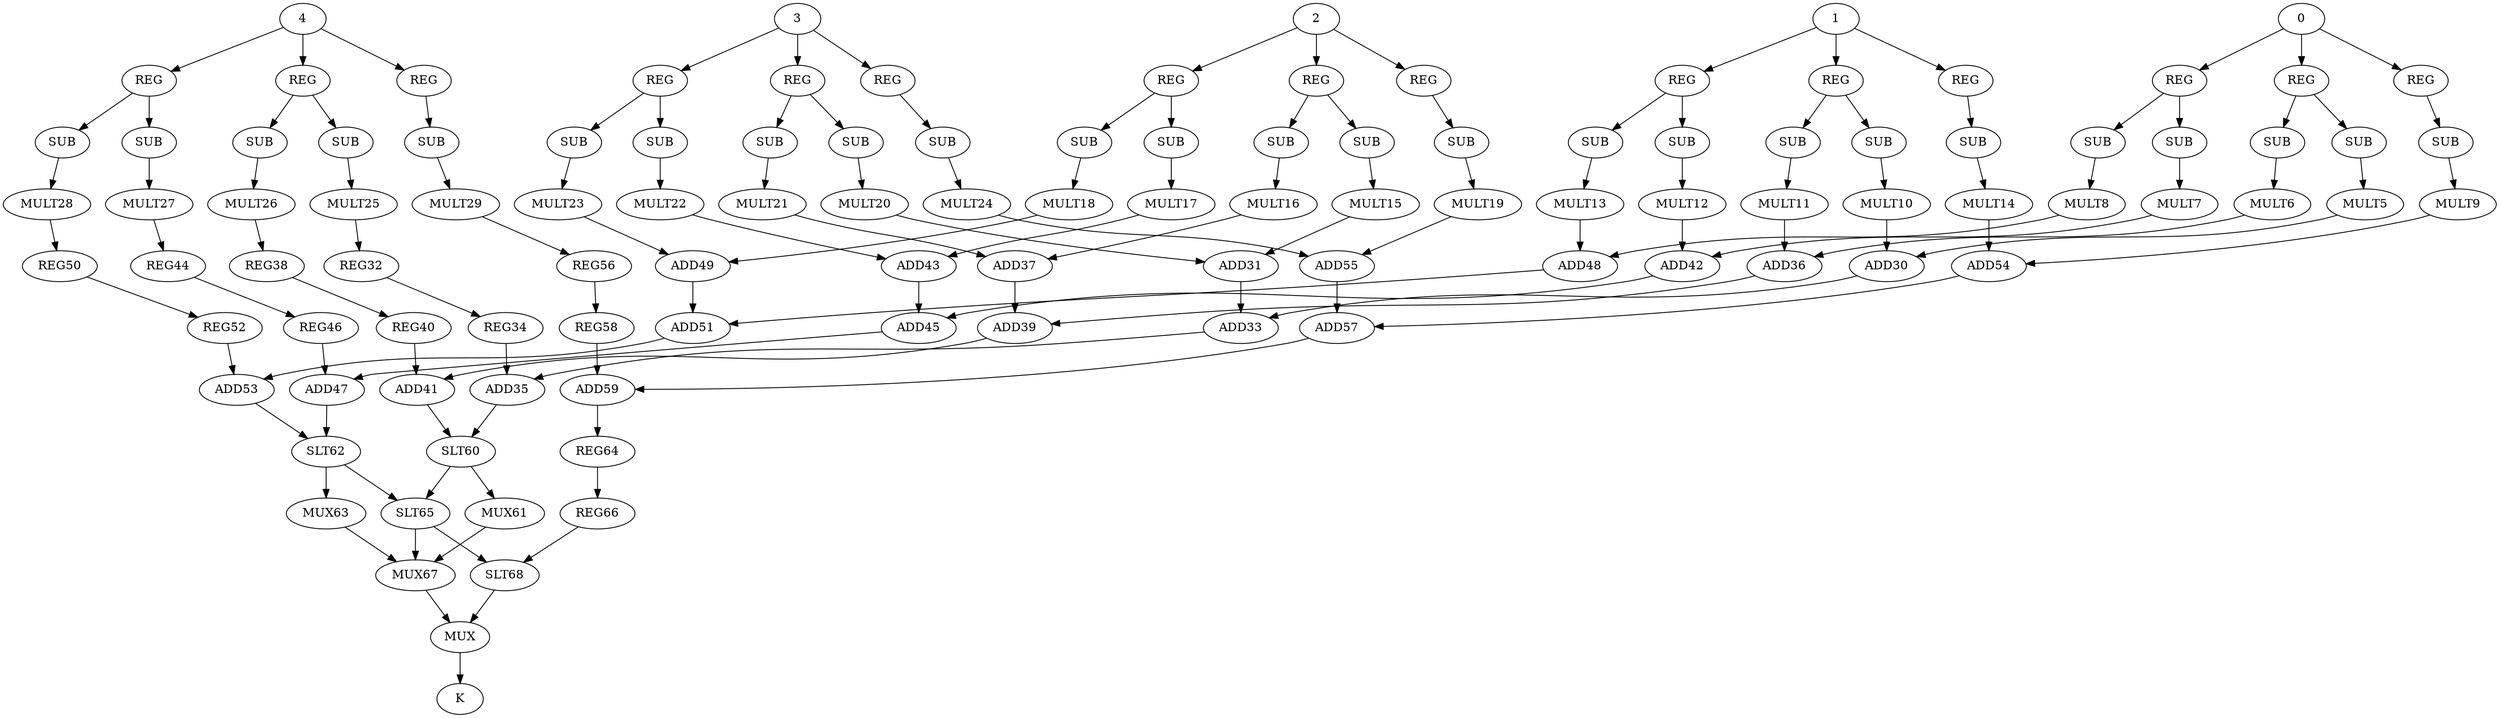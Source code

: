 strict digraph  {
0;
5 [label=MULT5];
6 [label=MULT6];
7 [label=MULT7];
8 [label=MULT8];
9 [label=MULT9];
1;
10 [label=MULT10];
11 [label=MULT11];
12 [label=MULT12];
13 [label=MULT13];
14 [label=MULT14];
2;
15 [label=MULT15];
16 [label=MULT16];
17 [label=MULT17];
18 [label=MULT18];
19 [label=MULT19];
3;
20 [label=MULT20];
21 [label=MULT21];
22 [label=MULT22];
23 [label=MULT23];
24 [label=MULT24];
4;
25 [label=MULT25];
26 [label=MULT26];
27 [label=MULT27];
28 [label=MULT28];
29 [label=MULT29];
30 [label=ADD30];
31 [label=ADD31];
32 [label=REG32];
33 [label=ADD33];
34 [label=REG34];
35 [label=ADD35];
36 [label=ADD36];
37 [label=ADD37];
38 [label=REG38];
39 [label=ADD39];
40 [label=REG40];
41 [label=ADD41];
42 [label=ADD42];
43 [label=ADD43];
44 [label=REG44];
45 [label=ADD45];
46 [label=REG46];
47 [label=ADD47];
48 [label=ADD48];
49 [label=ADD49];
50 [label=REG50];
51 [label=ADD51];
52 [label=REG52];
53 [label=ADD53];
54 [label=ADD54];
55 [label=ADD55];
56 [label=REG56];
57 [label=ADD57];
58 [label=REG58];
59 [label=ADD59];
60 [label=SLT60];
61 [label=MUX61];
62 [label=SLT62];
63 [label=MUX63];
64 [label=REG64];
65 [label=SLT65];
66 [label=REG66];
67 [label=MUX67];
68 [label=SLT68];
69 [label=MUX];
70 [label=K];
71 [label=SUB];
72 [label=SUB];
73 [label=SUB];
74 [label=SUB];
75 [label=SUB];
76 [label=SUB];
77 [label=SUB];
78 [label=SUB];
79 [label=SUB];
80 [label=SUB];
81 [label=SUB];
82 [label=SUB];
83 [label=SUB];
84 [label=SUB];
85 [label=SUB];
86 [label=SUB];
87 [label=SUB];
88 [label=SUB];
89 [label=SUB];
90 [label=SUB];
91 [label=SUB];
92 [label=SUB];
93 [label=SUB];
94 [label=SUB];
95 [label=SUB];
96 [label=REG];
97 [label=REG];
98 [label=REG];
99 [label=REG];
100 [label=REG];
101 [label=REG];
102 [label=REG];
103 [label=REG];
104 [label=REG];
105 [label=REG];
106 [label=REG];
107 [label=REG];
108 [label=REG];
109 [label=REG];
110 [label=REG];
0 -> 96;
0 -> 97;
0 -> 98;
5 -> 30;
6 -> 36;
7 -> 42;
8 -> 48;
9 -> 54;
1 -> 99;
1 -> 100;
1 -> 101;
10 -> 30;
11 -> 36;
12 -> 42;
13 -> 48;
14 -> 54;
2 -> 102;
2 -> 103;
2 -> 104;
15 -> 31;
16 -> 37;
17 -> 43;
18 -> 49;
19 -> 55;
3 -> 105;
3 -> 106;
3 -> 107;
20 -> 31;
21 -> 37;
22 -> 43;
23 -> 49;
24 -> 55;
4 -> 108;
4 -> 109;
4 -> 110;
25 -> 32;
26 -> 38;
27 -> 44;
28 -> 50;
29 -> 56;
30 -> 33;
31 -> 33;
32 -> 34;
33 -> 35;
34 -> 35;
35 -> 60;
36 -> 39;
37 -> 39;
38 -> 40;
39 -> 41;
40 -> 41;
41 -> 60;
42 -> 45;
43 -> 45;
44 -> 46;
45 -> 47;
46 -> 47;
47 -> 62;
48 -> 51;
49 -> 51;
50 -> 52;
51 -> 53;
52 -> 53;
53 -> 62;
54 -> 57;
55 -> 57;
56 -> 58;
57 -> 59;
58 -> 59;
59 -> 64;
60 -> 61;
60 -> 65;
61 -> 67;
62 -> 63;
62 -> 65;
63 -> 67;
64 -> 66;
65 -> 67;
65 -> 68;
66 -> 68;
67 -> 69;
68 -> 69;
69 -> 70;
71 -> 5;
72 -> 6;
73 -> 7;
74 -> 8;
75 -> 9;
76 -> 10;
77 -> 11;
78 -> 12;
79 -> 13;
80 -> 14;
81 -> 15;
82 -> 16;
83 -> 17;
84 -> 18;
85 -> 19;
86 -> 20;
87 -> 21;
88 -> 22;
89 -> 23;
90 -> 24;
91 -> 25;
92 -> 26;
93 -> 27;
94 -> 28;
95 -> 29;
96 -> 71;
96 -> 72;
97 -> 73;
97 -> 74;
98 -> 75;
99 -> 76;
99 -> 77;
100 -> 78;
100 -> 79;
101 -> 80;
102 -> 81;
102 -> 82;
103 -> 83;
103 -> 84;
104 -> 85;
105 -> 86;
105 -> 87;
106 -> 88;
106 -> 89;
107 -> 90;
108 -> 91;
108 -> 92;
109 -> 93;
109 -> 94;
110 -> 95;
}
